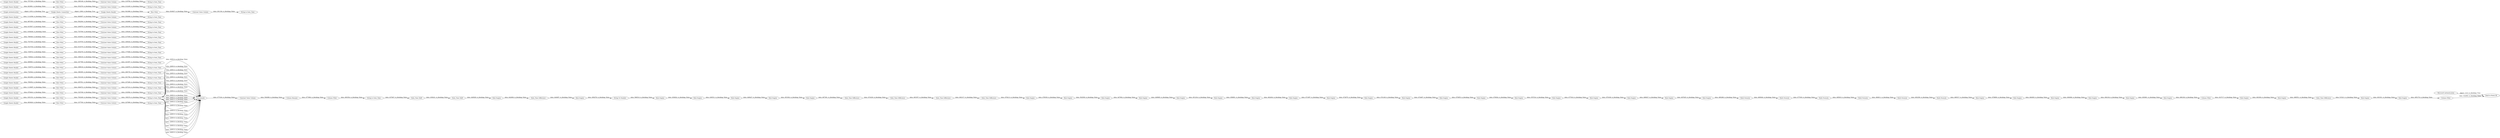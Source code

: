 digraph {
	"-6070909945960723992_36" [label="Constant Value Column"]
	"1103135690805954998_170" [label="Rule Engine"]
	"-8507427018281973430_215" [label="Date_Time Difference"]
	"-6070909945960723992_66" [label="Constant Value Column"]
	"1103135690805954998_169" [label="Math Formula"]
	"-6070909945960723992_9" [label="String to Date_Time"]
	"1976055270517316647_178" [label="Rule Engine"]
	"-6070909945960723992_48" [label="Constant Value Column"]
	"-6070909945960723992_84" [label="Row Filter"]
	"1976055270517316647_175" [label="Rule Engine"]
	"-6070909945960723992_75" [label="String to Date_Time"]
	"-6070909945960723992_82" [label="Constant Value Column"]
	"1976055270517316647_167" [label="Rule Engine"]
	"-6070909945960723992_70" [label="Constant Value Column"]
	"1976055270517316647_166" [label="Rule Engine"]
	"-6070909945960723992_50" [label="Google Sheets Reader"]
	"-6070909945960723992_58" [label="Row Filter"]
	"1976055270517316647_160" [label="Rule Engine"]
	"-6070909945960723992_61" [label="String to Date_Time"]
	"-6070909945960723992_65" [label="String to Date_Time"]
	"-6070909945960723992_32" [label="Constant Value Column"]
	"-6070909945960723992_90" [label="Constant Value Column"]
	"-6070909945960723992_42" [label="Constant Value Column"]
	"-6070909945960723992_20" [label="String to Date_Time"]
	"1103135690805954998_158" [label="Rule Engine"]
	"-6070909945960723992_49" [label="Row Filter"]
	"-6070909945960723992_89" [label="Google Sheets Reader"]
	"1103135690805954998_151" [label="Date_Time Difference"]
	"-6070909945960723992_33" [label="Google Sheets Reader"]
	"1976055270517316647_174" [label="Rule Engine"]
	"-8507427018281973430_146" [label="Rule Engine"]
	"1103135690805954998_154" [label="Date_Time Difference"]
	"-6070909945960723992_52" [label="Row Filter"]
	"-8507427018281973430_142" [label="Rule Engine"]
	"-6070909945960723992_71" [label="Google Sheets Reader"]
	"-6070909945960723992_31" [label="Google Sheets Reader"]
	"-6070909945960723992_39" [label="String to Date_Time"]
	"-6070909945960723992_35" [label="Row Filter"]
	"-6070909945960723992_60" [label="Google Sheets Reader"]
	"-8507427018281973430_98" [label="Column Rename"]
	"-8507427018281973430_100" [label="Column Filter"]
	"-6070909945960723992_7" [label="Google Sheets Reader"]
	"-6070909945960723992_53" [label="String to Date_Time"]
	"1103135690805954998_166" [label="Math Formula"]
	"1103135690805954998_165" [label="Math Formula"]
	"-6070909945960723992_8" [label="Row Filter"]
	"-6070909945960723992_57" [label="String to Date_Time"]
	"-6070909945960723992_55" [label="Constant Value Column"]
	"1976055270517316647_163" [label="Rule Engine"]
	"-6070909945960723992_74" [label="String to Date_Time"]
	"-6070909945960723992_73" [label="Constant Value Column"]
	"-6070909945960723992_40" [label="Google Sheets Reader"]
	"-6070909945960723992_79" [label="String to Date_Time"]
	"-6070909945960723992_45" [label="Constant Value Column"]
	"1976055270517316647_165" [label="Rule Engine"]
	"-6070909945960723992_25" [label="String to Date_Time"]
	"-6070909945960723992_56" [label="Constant Value Column"]
	"1103135690805954998_168" [label="Math Formula"]
	"-6070909945960723992_63" [label="Row Filter"]
	"-6070909945960723992_30" [label="String to Date_Time"]
	"1103135690805954998_174" [label="Rule Engine"]
	"-6070909945960723992_47" [label="String to Date_Time"]
	"-6070909945960723992_67" [label="Row Filter"]
	"-6070909945960723992_51" [label="Constant Value Column"]
	"1103135690805954998_172" [label="Rule Engine"]
	"-8507427018281973430_144" [label="String To Number"]
	"-8507427018281973430_221" [label="Rule Engine"]
	"1103135690805954998_152" [label="Date_Time Difference"]
	"1103135690805954998_159" [label="Rule Engine"]
	"-8507427018281973430_210" [label="Rule Engine"]
	"-6070909945960723992_12" [label="Constant Value Column"]
	"-6070909945960723992_21" [label="Google Sheets Reader"]
	"-6070909945960723992_44" [label="Row Filter"]
	"-6070909945960723992_54" [label="Google Sheets Reader"]
	"1976055270517316647_171" [label="Rule Engine"]
	"1103135690805954998_167" [label="Math Formula"]
	"1976055270517316647_164" [label="Rule Engine"]
	"-6070909945960723992_76" [label="Row Filter"]
	"-8507427018281973430_139" [label="Date_Time Shift"]
	"1103135690805954998_175" [label="Rule Engine"]
	"1103135690805954998_150" [label="Rule Engine"]
	"-6070909945960723992_6" [label="String to Date_Time"]
	"-6070909945960723992_64" [label="Google Sheets Reader"]
	"-6070909945960723992_13" [label="Google Sheets Reader"]
	"1103135690805954998_173" [label="Rule Engine"]
	"-6070909945960723992_5" [label="Row Filter"]
	"1103135690805954998_176" [label="Rule Engine"]
	"-8507427018281973430_219" [label="Rule Engine"]
	"-8507427018281973430_2" [label="Google Sheets Connection"]
	"-8507427018281973430_143" [label="Rule Engine"]
	"-8507427018281973430_223" [label="Microsoft Authentication"]
	"-6070909945960723992_59" [label="Row Filter"]
	"-6070909945960723992_87" [label="Constant Value Column"]
	"-6070909945960723992_83" [label="Google Sheets Reader"]
	"1976055270517316647_177" [label="Rule Engine"]
	"-6070909945960723992_80" [label="Row Filter"]
	"1103135690805954998_148" [label="Rule Engine"]
	"1103135690805954998_153" [label="Date_Time Difference"]
	"-6070909945960723992_24" [label="String to Date_Time"]
	"-8507427018281973430_138" [label="Date_Time Shift"]
	"-6070909945960723992_78" [label="String to Date_Time"]
	"-8507427018281973430_10" [label=Concatenate]
	"-6070909945960723992_14" [label="Row Filter"]
	"1103135690805954998_171" [label="Rule Engine"]
	"-8507427018281973430_222" [label="Send to Power BI"]
	"-8507427018281973430_137" [label="String to Date_Time"]
	"-6070909945960723992_15" [label="Constant Value Column"]
	"1976055270517316647_170" [label="Rule Engine"]
	"-8507427018281973430_141" [label="Date_Time Difference"]
	"-6070909945960723992_43" [label="Google Sheets Reader"]
	"1976055270517316647_168" [label="Rule Engine"]
	"-6070909945960723992_68" [label="Row Filter"]
	"-6070909945960723992_23" [label="Constant Value Column"]
	"-6070909945960723992_17" [label="Google Sheets Reader"]
	"-6070909945960723992_22" [label="Row Filter"]
	"-6070909945960723992_77" [label="Row Filter"]
	"-6070909945960723992_86" [label="Google Sheets Reader"]
	"-6070909945960723992_26" [label="Row Filter"]
	"-6070909945960723992_69" [label="String to Date_Time"]
	"1103135690805954998_149" [label="Rule Engine"]
	"-8507427018281973430_97" [label="Constant Value Column"]
	"-8507427018281973430_224" [label="Column Filter"]
	"-6070909945960723992_72" [label="Google Sheets Reader"]
	"-6070909945960723992_11" [label="Constant Value Column"]
	"-6070909945960723992_85" [label="Google Sheets Reader"]
	"-6070909945960723992_88" [label="String to Date_Time"]
	"-6070909945960723992_3" [label="Google Sheets Reader"]
	"-6070909945960723992_27" [label="Google Sheets Reader"]
	"-6070909945960723992_81" [label="Constant Value Column"]
	"-6070909945960723992_19" [label="Constant Value Column"]
	"1103135690805954998_164" [label="Math Formula"]
	"-8507427018281973430_4" [label="Google Authentication"]
	"-6070909945960723992_34" [label="Row Filter"]
	"-6070909945960723992_16" [label="String to Date_Time"]
	"1976055270517316647_169" [label="Rule Engine"]
	"-6070909945960723992_18" [label="Row Filter"]
	"-6070909945960723992_46" [label="String to Date_Time"]
	"1976055270517316647_173" [label="Rule Engine"]
	"-6070909945960723992_62" [label="Google Sheets Reader"]
	"1976055270517316647_172" [label="Rule Engine"]
	"-6070909945960723992_28" [label="Constant Value Column"]
	"-8507427018281973430_140" [label="Rule Engine"]
	"-6070909945960723992_29" [label="String to Date_Time"]
	"-6070909945960723992_41" [label="Row Filter"]
	"1103135690805954998_161" [label="Column Filter"]
	"1976055270517316647_176" [label="Rule Engine"]
	"1103135690805954998_151" -> "1103135690805954998_152" [label="data: 474329; is_blocking: False"]
	"1976055270517316647_178" -> "1976055270517316647_176" [label="data: 467625; is_blocking: False"]
	"-6070909945960723992_66" -> "-6070909945960723992_57" [label="data: 232582; is_blocking: False"]
	"-6070909945960723992_23" -> "-6070909945960723992_24" [label="data: 202826; is_blocking: False"]
	"-6070909945960723992_40" -> "-6070909945960723992_41" [label="data: 753705; is_blocking: False"]
	"1103135690805954998_175" -> "1103135690805954998_161" [label="data: 496106; is_blocking: False"]
	"-6070909945960723992_81" -> "-6070909945960723992_78" [label="data: 218782; is_blocking: False"]
	"-6070909945960723992_88" -> "-8507427018281973430_10" [label="data: 208513; is_blocking: False"]
	"-6070909945960723992_28" -> "-6070909945960723992_25" [label="data: 202868; is_blocking: False"]
	"1103135690805954998_165" -> "1103135690805954998_167" [label="data: 477930; is_blocking: False"]
	"1976055270517316647_163" -> "1976055270517316647_164" [label="data: 449965; is_blocking: False"]
	"-8507427018281973430_97" -> "-8507427018281973430_98" [label="data: 504089; is_blocking: False"]
	"-6070909945960723992_27" -> "-6070909945960723992_26" [label="data: 887450; is_blocking: False"]
	"-6070909945960723992_67" -> "-6070909945960723992_73" [label="data: 260970; is_blocking: False"]
	"-6070909945960723992_88" -> "-8507427018281973430_10" [label="data: 208513; is_blocking: False"]
	"1103135690805954998_158" -> "1103135690805954998_159" [label="data: 479039; is_blocking: False"]
	"-8507427018281973430_223" -> "-8507427018281973430_222" [label="object: 1313; is_blocking: True"]
	"-6070909945960723992_48" -> "-6070909945960723992_47" [label="data: 237260; is_blocking: False"]
	"-6070909945960723992_88" -> "-8507427018281973430_10" [label="data: 208513; is_blocking: False"]
	"-6070909945960723992_71" -> "-6070909945960723992_67" [label="data: 615507; is_blocking: False"]
	"1103135690805954998_149" -> "1103135690805954998_150" [label="data: 453302; is_blocking: False"]
	"-8507427018281973430_10" -> "-8507427018281973430_97" [label="data: 477434; is_blocking: False"]
	"-6070909945960723992_19" -> "-6070909945960723992_20" [label="data: 217638; is_blocking: False"]
	"-6070909945960723992_88" -> "-8507427018281973430_10" [label="data: 208513; is_blocking: False"]
	"1976055270517316647_164" -> "1976055270517316647_165" [label="data: 451234; is_blocking: False"]
	"1976055270517316647_177" -> "1976055270517316647_178" [label="data: 466627; is_blocking: False"]
	"1103135690805954998_174" -> "1103135690805954998_175" [label="data: 493661; is_blocking: False"]
	"1103135690805954998_161" -> "1103135690805954998_176" [label="data: 433717; is_blocking: False"]
	"-6070909945960723992_52" -> "-6070909945960723992_51" [label="data: 753769; is_blocking: False"]
	"-6070909945960723992_88" -> "-8507427018281973430_10" [label="data: 208513; is_blocking: False"]
	"-8507427018281973430_100" -> "-8507427018281973430_137" [label="data: 400354; is_blocking: False"]
	"-6070909945960723992_33" -> "-6070909945960723992_34" [label="data: 683626; is_blocking: False"]
	"-8507427018281973430_138" -> "-8507427018281973430_139" [label="data: 439241; is_blocking: False"]
	"-6070909945960723992_12" -> "-6070909945960723992_9" [label="data: 227214; is_blocking: False"]
	"-6070909945960723992_15" -> "-6070909945960723992_16" [label="data: 212245; is_blocking: False"]
	"-6070909945960723992_88" -> "-8507427018281973430_10" [label="data: 208513; is_blocking: False"]
	"1976055270517316647_166" -> "1976055270517316647_167" [label="data: 462404; is_blocking: False"]
	"1103135690805954998_172" -> "1103135690805954998_173" [label="data: 494066; is_blocking: False"]
	"-6070909945960723992_51" -> "-6070909945960723992_46" [label="data: 239244; is_blocking: False"]
	"-6070909945960723992_88" -> "-8507427018281973430_10" [label="data: 208513; is_blocking: False"]
	"-6070909945960723992_88" -> "-8507427018281973430_10" [label="data: 208513; is_blocking: False"]
	"-6070909945960723992_84" -> "-6070909945960723992_82" [label="data: 532140; is_blocking: False"]
	"1976055270517316647_175" -> "1976055270517316647_174" [label="data: 477916; is_blocking: False"]
	"-6070909945960723992_17" -> "-6070909945960723992_18" [label="data: 780040; is_blocking: False"]
	"-6070909945960723992_41" -> "-6070909945960723992_42" [label="data: 419755; is_blocking: False"]
	"-8507427018281973430_215" -> "-8507427018281973430_219" [label="data: 515211; is_blocking: False"]
	"1103135690805954998_150" -> "1103135690805954998_151" [label="data: 467381; is_blocking: False"]
	"-6070909945960723992_45" -> "-6070909945960723992_53" [label="data: 224878; is_blocking: False"]
	"-8507427018281973430_4" -> "-8507427018281973430_2" [label="object: 2353; is_blocking: True"]
	"-6070909945960723992_59" -> "-6070909945960723992_55" [label="data: 347789; is_blocking: False"]
	"1976055270517316647_169" -> "1976055270517316647_171" [label="data: 474149; is_blocking: False"]
	"-8507427018281973430_221" -> "-8507427018281973430_224" [label="data: 495179; is_blocking: False"]
	"1976055270517316647_168" -> "1976055270517316647_169" [label="data: 472875; is_blocking: False"]
	"1976055270517316647_160" -> "1976055270517316647_163" [label="data: 447902; is_blocking: False"]
	"-6070909945960723992_88" -> "-8507427018281973430_10" [label="data: 208513; is_blocking: False"]
	"-6070909945960723992_58" -> "-6070909945960723992_66" [label="data: 332749; is_blocking: False"]
	"-6070909945960723992_88" -> "-8507427018281973430_10" [label="data: 208513; is_blocking: False"]
	"1103135690805954998_152" -> "1103135690805954998_153" [label="data: 493357; is_blocking: False"]
	"-8507427018281973430_143" -> "-8507427018281973430_144" [label="data: 456278; is_blocking: False"]
	"-8507427018281973430_137" -> "-8507427018281973430_138" [label="data: 437847; is_blocking: False"]
	"-8507427018281973430_144" -> "-8507427018281973430_142" [label="data: 566510; is_blocking: False"]
	"1976055270517316647_176" -> "1103135690805954998_164" [label="data: 480288; is_blocking: False"]
	"-6070909945960723992_54" -> "-6070909945960723992_52" [label="data: 1038292; is_blocking: False"]
	"-6070909945960723992_89" -> "-6070909945960723992_80" [label="data: 914736; is_blocking: False"]
	"-6070909945960723992_73" -> "-6070909945960723992_74" [label="data: 204100; is_blocking: False"]
	"-6070909945960723992_11" -> "-6070909945960723992_6" [label="data: 291104; is_blocking: False"]
	"-6070909945960723992_5" -> "-6070909945960723992_11" [label="data: 634927; is_blocking: False"]
	"-8507427018281973430_219" -> "-8507427018281973430_221" [label="data: 491931; is_blocking: False"]
	"-6070909945960723992_64" -> "-6070909945960723992_59" [label="data: 689983; is_blocking: False"]
	"1103135690805954998_168" -> "1103135690805954998_166" [label="data: 484811; is_blocking: False"]
	"-6070909945960723992_88" -> "-8507427018281973430_10" [label="data: 208513; is_blocking: False"]
	"-8507427018281973430_98" -> "-8507427018281973430_100" [label="data: 477096; is_blocking: False"]
	"-6070909945960723992_36" -> "-6070909945960723992_29" [label="data: 227806; is_blocking: False"]
	"-6070909945960723992_13" -> "-6070909945960723992_14" [label="data: 823691; is_blocking: False"]
	"-6070909945960723992_70" -> "-6070909945960723992_69" [label="data: 284735; is_blocking: False"]
	"-6070909945960723992_90" -> "-6070909945960723992_79" [label="data: 220177; is_blocking: False"]
	"1976055270517316647_174" -> "1976055270517316647_177" [label="data: 479169; is_blocking: False"]
	"-6070909945960723992_7" -> "-6070909945960723992_8" [label="data: 1118087; is_blocking: False"]
	"-6070909945960723992_3" -> "-6070909945960723992_5" [label="data: 941686; is_blocking: False"]
	"-6070909945960723992_50" -> "-6070909945960723992_44" [label="data: 725075; is_blocking: False"]
	"-6070909945960723992_88" -> "-8507427018281973430_10" [label="data: 208513; is_blocking: False"]
	"-6070909945960723992_83" -> "-6070909945960723992_76" [label="data: 1051531; is_blocking: False"]
	"1103135690805954998_167" -> "1103135690805954998_168" [label="data: 485833; is_blocking: False"]
	"-6070909945960723992_31" -> "-6070909945960723992_35" [label="data: 725674; is_blocking: False"]
	"1103135690805954998_154" -> "1103135690805954998_158" [label="data: 479213; is_blocking: False"]
	"1976055270517316647_171" -> "1976055270517316647_172" [label="data: 474467; is_blocking: False"]
	"1103135690805954998_153" -> "1103135690805954998_154" [label="data: 492317; is_blocking: False"]
	"-6070909945960723992_60" -> "-6070909945960723992_58" [label="data: 679444; is_blocking: False"]
	"-6070909945960723992_88" -> "-8507427018281973430_10" [label="data: 208513; is_blocking: False"]
	"-6070909945960723992_62" -> "-6070909945960723992_63" [label="data: 730644; is_blocking: False"]
	"1103135690805954998_170" -> "1103135690805954998_171" [label="data: 479899; is_blocking: False"]
	"-6070909945960723992_8" -> "-6070909945960723992_12" [label="data: 846472; is_blocking: False"]
	"1976055270517316647_165" -> "1976055270517316647_166" [label="data: 458891; is_blocking: False"]
	"-6070909945960723992_88" -> "-8507427018281973430_10" [label="data: 208513; is_blocking: False"]
	"-6070909945960723992_18" -> "-6070909945960723992_19" [label="data: 452953; is_blocking: False"]
	"1103135690805954998_171" -> "1103135690805954998_172" [label="data: 484083; is_blocking: False"]
	"-6070909945960723992_44" -> "-6070909945960723992_45" [label="data: 389018; is_blocking: False"]
	"-6070909945960723992_32" -> "-6070909945960723992_30" [label="data: 177646; is_blocking: False"]
	"-6070909945960723992_88" -> "-8507427018281973430_10" [label="data: 208513; is_blocking: False"]
	"-6070909945960723992_26" -> "-6070909945960723992_28" [label="data: 592294; is_blocking: False"]
	"-6070909945960723992_63" -> "-6070909945960723992_56" [label="data: 368418; is_blocking: False"]
	"-6070909945960723992_88" -> "-8507427018281973430_10" [label="data: 208513; is_blocking: False"]
	"1103135690805954998_159" -> "1976055270517316647_160" [label="data: 502509; is_blocking: False"]
	"-8507427018281973430_141" -> "-8507427018281973430_143" [label="data: 444087; is_blocking: False"]
	"-8507427018281973430_142" -> "-8507427018281973430_146" [label="data: 454922; is_blocking: False"]
	"-8507427018281973430_140" -> "-8507427018281973430_141" [label="data: 442606; is_blocking: False"]
	"-8507427018281973430_224" -> "-8507427018281973430_222" [label="data: 432993; is_blocking: False"]
	"-6070909945960723992_35" -> "-6070909945960723992_32" [label="data: 402276; is_blocking: False"]
	"1976055270517316647_170" -> "1976055270517316647_173" [label="data: 476924; is_blocking: False"]
	"-6070909945960723992_82" -> "-6070909945960723992_75" [label="data: 201784; is_blocking: False"]
	"1103135690805954998_164" -> "1103135690805954998_165" [label="data: 469046; is_blocking: False"]
	"-6070909945960723992_87" -> "-6070909945960723992_88" [label="data: 195274; is_blocking: False"]
	"-6070909945960723992_49" -> "-6070909945960723992_48" [label="data: 455781; is_blocking: False"]
	"-6070909945960723992_55" -> "-6070909945960723992_61" [label="data: 221657; is_blocking: False"]
	"-8507427018281973430_210" -> "-8507427018281973430_215" [label="data: 486551; is_blocking: False"]
	"-6070909945960723992_80" -> "-6070909945960723992_90" [label="data: 610375; is_blocking: False"]
	"-6070909945960723992_14" -> "-6070909945960723992_15" [label="data: 503270; is_blocking: False"]
	"-6070909945960723992_88" -> "-8507427018281973430_10" [label="data: 208513; is_blocking: False"]
	"-6070909945960723992_77" -> "-6070909945960723992_81" [label="data: 369146; is_blocking: False"]
	"1976055270517316647_173" -> "1976055270517316647_175" [label="data: 476724; is_blocking: False"]
	"-6070909945960723992_88" -> "-8507427018281973430_10" [label="data: 208513; is_blocking: False"]
	"-8507427018281973430_2" -> "-6070909945960723992_3" [label="object: 2380; is_blocking: True"]
	"-6070909945960723992_76" -> "-6070909945960723992_87" [label="data: 783249; is_blocking: False"]
	"1103135690805954998_173" -> "1103135690805954998_174" [label="data: 494104; is_blocking: False"]
	"-6070909945960723992_88" -> "-8507427018281973430_10" [label="data: 208513; is_blocking: False"]
	"1103135690805954998_166" -> "1103135690805954998_169" [label="data: 483256; is_blocking: False"]
	"-6070909945960723992_88" -> "-8507427018281973430_10" [label="data: 208513; is_blocking: False"]
	"-6070909945960723992_42" -> "-6070909945960723992_39" [label="data: 249242; is_blocking: False"]
	"-6070909945960723992_34" -> "-6070909945960723992_36" [label="data: 337700; is_blocking: False"]
	"-6070909945960723992_56" -> "-6070909945960723992_65" [label="data: 250552; is_blocking: False"]
	"-6070909945960723992_43" -> "-6070909945960723992_49" [label="data: 785052; is_blocking: False"]
	"-6070909945960723992_85" -> "-6070909945960723992_84" [label="data: 843296; is_blocking: False"]
	"1103135690805954998_169" -> "1103135690805954998_170" [label="data: 480517; is_blocking: False"]
	"-8507427018281973430_146" -> "1103135690805954998_148" [label="data: 436531; is_blocking: False"]
	"-6070909945960723992_88" -> "-8507427018281973430_10" [label="data: 208513; is_blocking: False"]
	"1103135690805954998_176" -> "-8507427018281973430_210" [label="data: 463454; is_blocking: False"]
	"-6070909945960723992_68" -> "-6070909945960723992_70" [label="data: 388395; is_blocking: False"]
	"-6070909945960723992_72" -> "-6070909945960723992_68" [label="data: 732544; is_blocking: False"]
	"-6070909945960723992_22" -> "-6070909945960723992_23" [label="data: 860697; is_blocking: False"]
	"-6070909945960723992_86" -> "-6070909945960723992_77" [label="data: 707336; is_blocking: False"]
	"1976055270517316647_172" -> "1976055270517316647_170" [label="data: 475655; is_blocking: False"]
	"-8507427018281973430_139" -> "-8507427018281973430_140" [label="data: 440929; is_blocking: False"]
	"-6070909945960723992_21" -> "-6070909945960723992_22" [label="data: 1114394; is_blocking: False"]
	"1976055270517316647_167" -> "1976055270517316647_168" [label="data: 471697; is_blocking: False"]
	"1103135690805954998_148" -> "1103135690805954998_149" [label="data: 448427; is_blocking: False"]
	rankdir=LR
}
